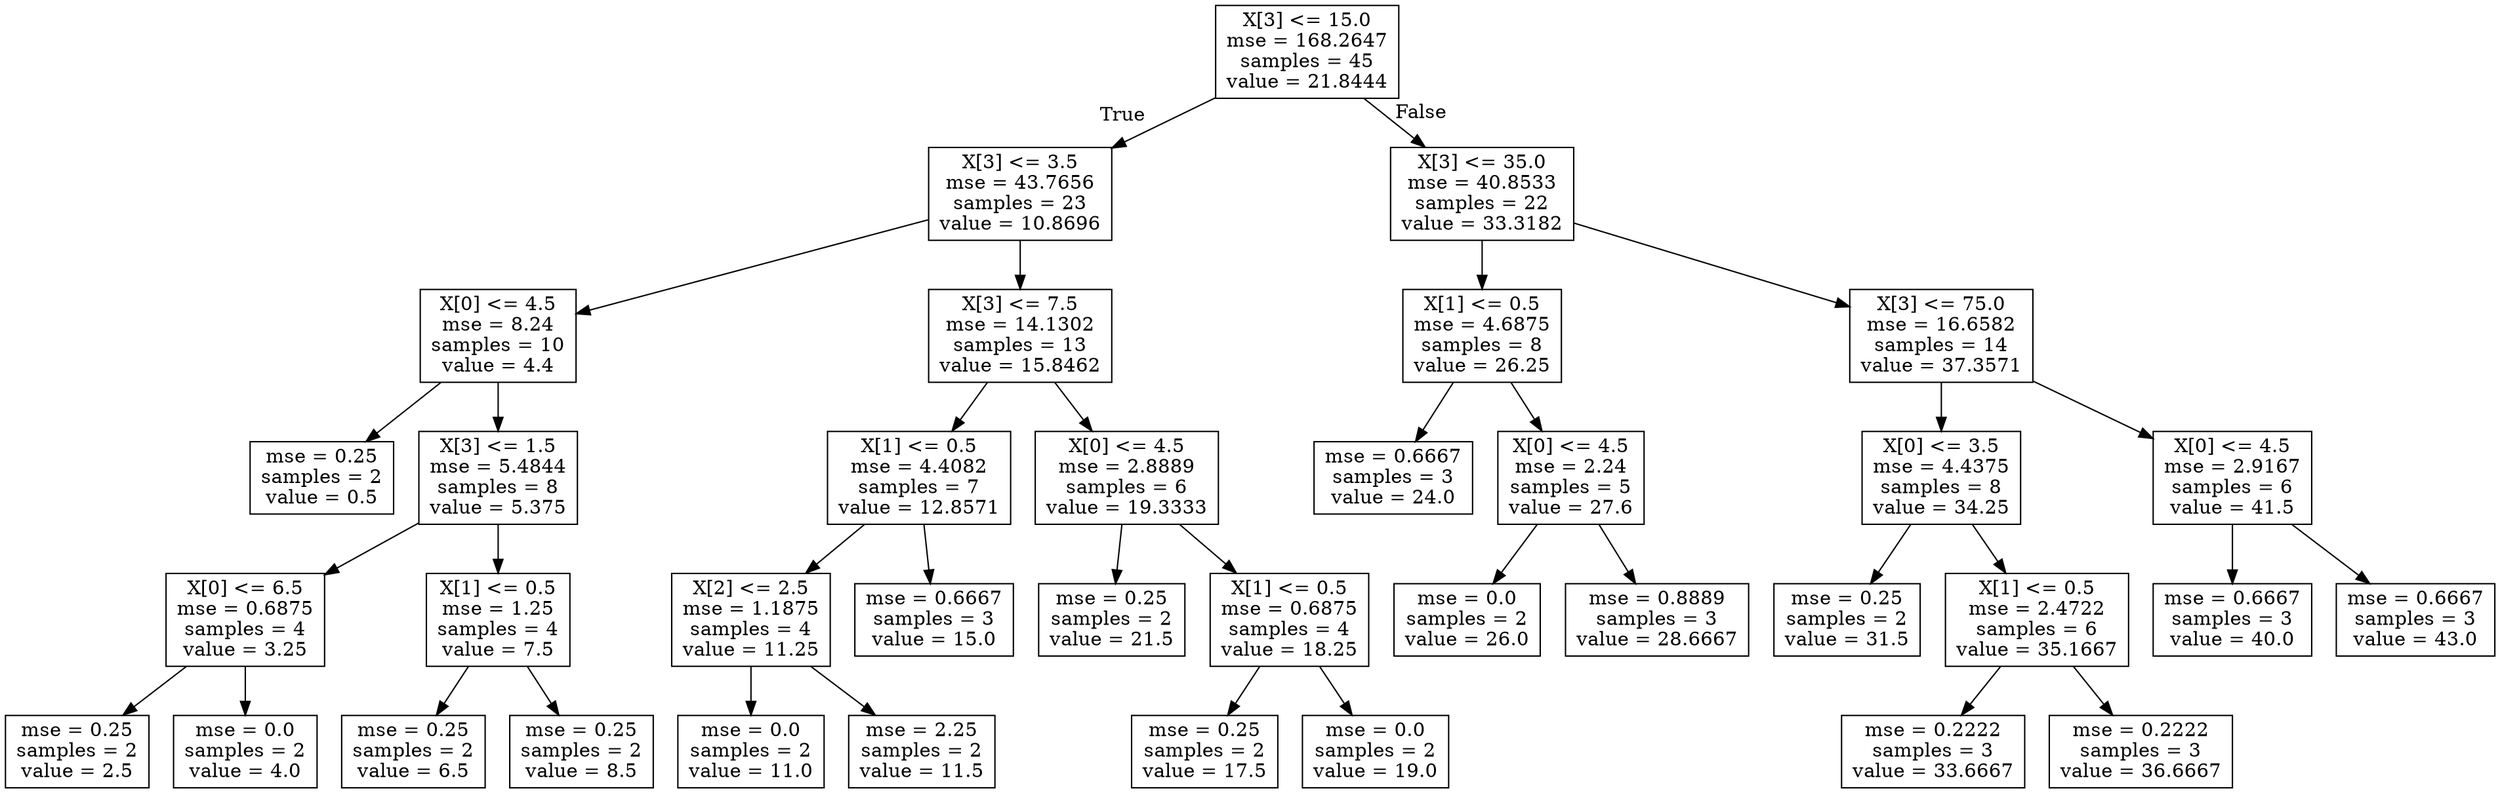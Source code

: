 digraph Tree {
node [shape=box] ;
0 [label="X[3] <= 15.0\nmse = 168.2647\nsamples = 45\nvalue = 21.8444"] ;
1 [label="X[3] <= 3.5\nmse = 43.7656\nsamples = 23\nvalue = 10.8696"] ;
0 -> 1 [labeldistance=2.5, labelangle=45, headlabel="True"] ;
2 [label="X[0] <= 4.5\nmse = 8.24\nsamples = 10\nvalue = 4.4"] ;
1 -> 2 ;
3 [label="mse = 0.25\nsamples = 2\nvalue = 0.5"] ;
2 -> 3 ;
4 [label="X[3] <= 1.5\nmse = 5.4844\nsamples = 8\nvalue = 5.375"] ;
2 -> 4 ;
5 [label="X[0] <= 6.5\nmse = 0.6875\nsamples = 4\nvalue = 3.25"] ;
4 -> 5 ;
6 [label="mse = 0.25\nsamples = 2\nvalue = 2.5"] ;
5 -> 6 ;
7 [label="mse = 0.0\nsamples = 2\nvalue = 4.0"] ;
5 -> 7 ;
8 [label="X[1] <= 0.5\nmse = 1.25\nsamples = 4\nvalue = 7.5"] ;
4 -> 8 ;
9 [label="mse = 0.25\nsamples = 2\nvalue = 6.5"] ;
8 -> 9 ;
10 [label="mse = 0.25\nsamples = 2\nvalue = 8.5"] ;
8 -> 10 ;
11 [label="X[3] <= 7.5\nmse = 14.1302\nsamples = 13\nvalue = 15.8462"] ;
1 -> 11 ;
12 [label="X[1] <= 0.5\nmse = 4.4082\nsamples = 7\nvalue = 12.8571"] ;
11 -> 12 ;
13 [label="X[2] <= 2.5\nmse = 1.1875\nsamples = 4\nvalue = 11.25"] ;
12 -> 13 ;
14 [label="mse = 0.0\nsamples = 2\nvalue = 11.0"] ;
13 -> 14 ;
15 [label="mse = 2.25\nsamples = 2\nvalue = 11.5"] ;
13 -> 15 ;
16 [label="mse = 0.6667\nsamples = 3\nvalue = 15.0"] ;
12 -> 16 ;
17 [label="X[0] <= 4.5\nmse = 2.8889\nsamples = 6\nvalue = 19.3333"] ;
11 -> 17 ;
18 [label="mse = 0.25\nsamples = 2\nvalue = 21.5"] ;
17 -> 18 ;
19 [label="X[1] <= 0.5\nmse = 0.6875\nsamples = 4\nvalue = 18.25"] ;
17 -> 19 ;
20 [label="mse = 0.25\nsamples = 2\nvalue = 17.5"] ;
19 -> 20 ;
21 [label="mse = 0.0\nsamples = 2\nvalue = 19.0"] ;
19 -> 21 ;
22 [label="X[3] <= 35.0\nmse = 40.8533\nsamples = 22\nvalue = 33.3182"] ;
0 -> 22 [labeldistance=2.5, labelangle=-45, headlabel="False"] ;
23 [label="X[1] <= 0.5\nmse = 4.6875\nsamples = 8\nvalue = 26.25"] ;
22 -> 23 ;
24 [label="mse = 0.6667\nsamples = 3\nvalue = 24.0"] ;
23 -> 24 ;
25 [label="X[0] <= 4.5\nmse = 2.24\nsamples = 5\nvalue = 27.6"] ;
23 -> 25 ;
26 [label="mse = 0.0\nsamples = 2\nvalue = 26.0"] ;
25 -> 26 ;
27 [label="mse = 0.8889\nsamples = 3\nvalue = 28.6667"] ;
25 -> 27 ;
28 [label="X[3] <= 75.0\nmse = 16.6582\nsamples = 14\nvalue = 37.3571"] ;
22 -> 28 ;
29 [label="X[0] <= 3.5\nmse = 4.4375\nsamples = 8\nvalue = 34.25"] ;
28 -> 29 ;
30 [label="mse = 0.25\nsamples = 2\nvalue = 31.5"] ;
29 -> 30 ;
31 [label="X[1] <= 0.5\nmse = 2.4722\nsamples = 6\nvalue = 35.1667"] ;
29 -> 31 ;
32 [label="mse = 0.2222\nsamples = 3\nvalue = 33.6667"] ;
31 -> 32 ;
33 [label="mse = 0.2222\nsamples = 3\nvalue = 36.6667"] ;
31 -> 33 ;
34 [label="X[0] <= 4.5\nmse = 2.9167\nsamples = 6\nvalue = 41.5"] ;
28 -> 34 ;
35 [label="mse = 0.6667\nsamples = 3\nvalue = 40.0"] ;
34 -> 35 ;
36 [label="mse = 0.6667\nsamples = 3\nvalue = 43.0"] ;
34 -> 36 ;
}